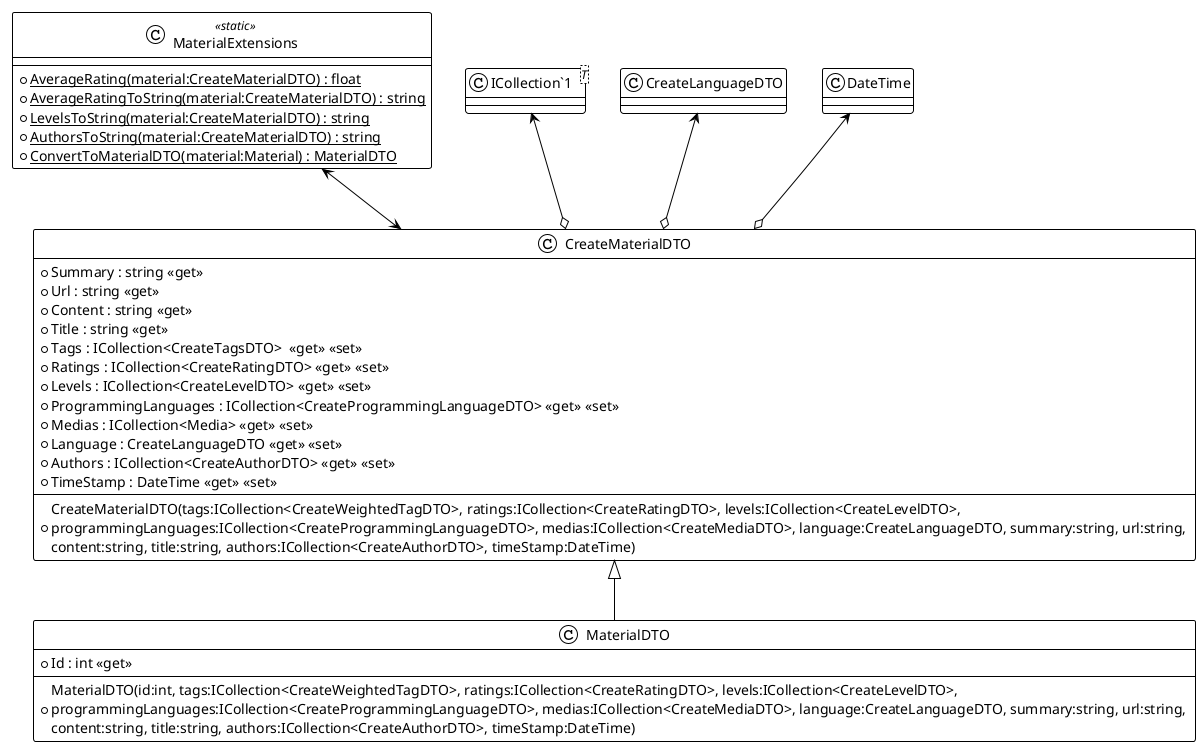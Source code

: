 @startuml
!theme plain
class MaterialDTO {
+ MaterialDTO(id:int, tags:ICollection<CreateWeightedTagDTO>, ratings:ICollection<CreateRatingDTO>, levels:ICollection<CreateLevelDTO>, \nprogrammingLanguages:ICollection<CreateProgrammingLanguageDTO>, medias:ICollection<CreateMediaDTO>, language:CreateLanguageDTO, summary:string, url:string, \ncontent:string, title:string, authors:ICollection<CreateAuthorDTO>, timeStamp:DateTime)
+ Id : int <<get>>
}
class CreateMaterialDTO {
+ CreateMaterialDTO(tags:ICollection<CreateWeightedTagDTO>, ratings:ICollection<CreateRatingDTO>, levels:ICollection<CreateLevelDTO>, \nprogrammingLanguages:ICollection<CreateProgrammingLanguageDTO>, medias:ICollection<CreateMediaDTO>, language:CreateLanguageDTO, summary:string, url:string, \ncontent:string, title:string, authors:ICollection<CreateAuthorDTO>, timeStamp:DateTime)
+ Summary : string <<get>>
+ Url : string <<get>>
+ Content : string <<get>>
+ Title : string <<get>>
+ Tags : ICollection<CreateTagsDTO>  <<get>> <<set>>
+ Ratings : ICollection<CreateRatingDTO> <<get>> <<set>>
+ Levels : ICollection<CreateLevelDTO> <<get>> <<set>>
+ ProgrammingLanguages : ICollection<CreateProgrammingLanguageDTO> <<get>> <<set>>
+ Medias : ICollection<Media> <<get>> <<set>>
+ Language : CreateLanguageDTO <<get>> <<set>>
+ Authors : ICollection<CreateAuthorDTO> <<get>> <<set>>
+ TimeStamp : DateTime <<get>> <<set>>
}

class MaterialExtensions <<static>> {
    + {static} AverageRating(material:CreateMaterialDTO) : float
    + {static} AverageRatingToString(material:CreateMaterialDTO) : string
    + {static} LevelsToString(material:CreateMaterialDTO) : string
    + {static} AuthorsToString(material:CreateMaterialDTO) : string
    + {static} ConvertToMaterialDTO(material:Material) : MaterialDTO
}
class "ICollection`1"<T> {
}

CreateMaterialDTO <|-d- MaterialDTO
"ICollection`1" <--o CreateMaterialDTO
CreateLanguageDTO <--o CreateMaterialDTO
DateTime <--o CreateMaterialDTO
CreateMaterialDTO <-u-> MaterialExtensions
@enduml

